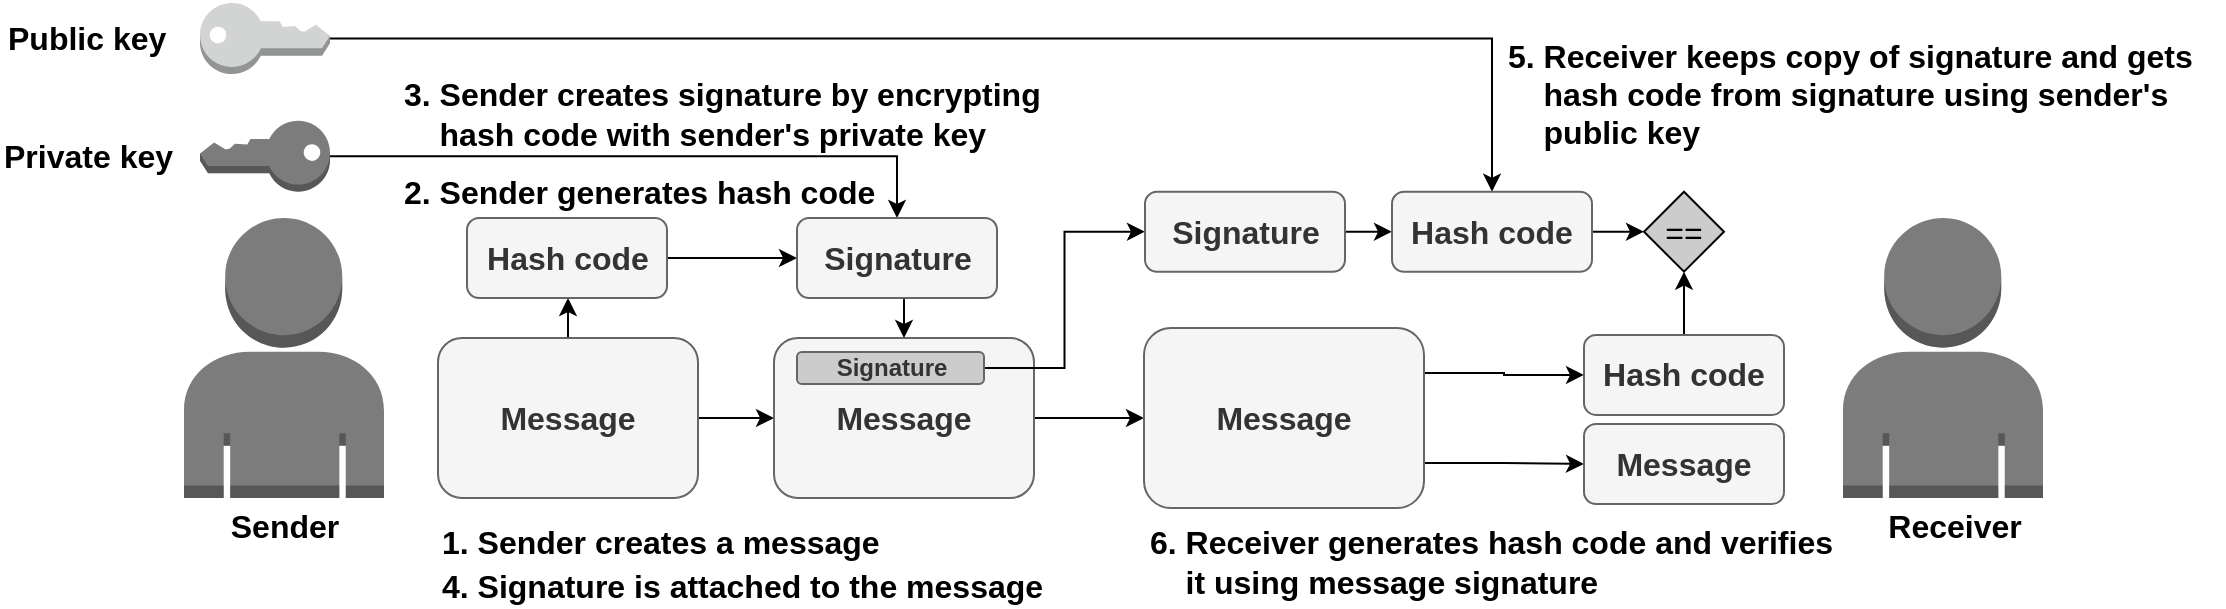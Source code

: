 <mxfile version="12.4.8" type="device"><diagram id="tUWvRJOU_WtrNTEaQdhY" name="Page-1"><mxGraphModel dx="1187" dy="643" grid="1" gridSize="10" guides="1" tooltips="1" connect="1" arrows="1" fold="1" page="1" pageScale="1" pageWidth="1169" pageHeight="827" math="0" shadow="0"><root><mxCell id="0"/><mxCell id="1" parent="0"/><mxCell id="sCGxmIzwHpby1qTB9AMo-19" value="Sender" style="text;html=1;align=center;verticalAlign=middle;resizable=0;points=[];;autosize=1;fontSize=16;fontStyle=1" parent="1" vertex="1"><mxGeometry x="135" y="374" width="70" height="20" as="geometry"/></mxCell><mxCell id="sCGxmIzwHpby1qTB9AMo-4" value="" style="outlineConnect=0;dashed=0;verticalLabelPosition=bottom;verticalAlign=top;align=center;html=1;shape=mxgraph.aws3.user;fillColor=#7D7C7C;gradientColor=none;aspect=fixed;" parent="1" vertex="1"><mxGeometry x="120" y="230" width="100" height="140" as="geometry"/></mxCell><mxCell id="TA3YIyAarYAZDmsDWuBm-1" value="Receiver" style="text;html=1;align=center;verticalAlign=middle;resizable=0;points=[];;autosize=1;fontSize=16;fontStyle=1" parent="1" vertex="1"><mxGeometry x="964.5" y="374" width="80" height="20" as="geometry"/></mxCell><mxCell id="TA3YIyAarYAZDmsDWuBm-2" value="" style="outlineConnect=0;dashed=0;verticalLabelPosition=bottom;verticalAlign=top;align=center;html=1;shape=mxgraph.aws3.user;fillColor=#7D7C7C;gradientColor=none;aspect=fixed;" parent="1" vertex="1"><mxGeometry x="949.5" y="230" width="100" height="140" as="geometry"/></mxCell><mxCell id="TA3YIyAarYAZDmsDWuBm-104" style="edgeStyle=orthogonalEdgeStyle;rounded=0;orthogonalLoop=1;jettySize=auto;html=1;exitX=1;exitY=0.5;exitDx=0;exitDy=0;exitPerimeter=0;entryX=0.5;entryY=0;entryDx=0;entryDy=0;fontSize=16;" parent="1" source="TA3YIyAarYAZDmsDWuBm-12" target="TA3YIyAarYAZDmsDWuBm-91" edge="1"><mxGeometry relative="1" as="geometry"><Array as="points"><mxPoint x="774" y="140"/></Array></mxGeometry></mxCell><mxCell id="TA3YIyAarYAZDmsDWuBm-12" value="" style="outlineConnect=0;dashed=0;verticalLabelPosition=bottom;verticalAlign=top;align=center;html=1;shape=mxgraph.aws3.add_on;fillColor=#D2D3D3;gradientColor=none;aspect=fixed;" parent="1" vertex="1"><mxGeometry x="128" y="122.47" width="65" height="35.53" as="geometry"/></mxCell><mxCell id="TA3YIyAarYAZDmsDWuBm-81" style="edgeStyle=orthogonalEdgeStyle;rounded=0;orthogonalLoop=1;jettySize=auto;html=1;exitX=0;exitY=0.5;exitDx=0;exitDy=0;exitPerimeter=0;entryX=0.5;entryY=0;entryDx=0;entryDy=0;fontSize=16;" parent="1" source="TA3YIyAarYAZDmsDWuBm-13" target="TA3YIyAarYAZDmsDWuBm-78" edge="1"><mxGeometry relative="1" as="geometry"/></mxCell><mxCell id="TA3YIyAarYAZDmsDWuBm-13" value="" style="outlineConnect=0;dashed=0;verticalLabelPosition=bottom;verticalAlign=top;align=center;html=1;shape=mxgraph.aws3.add_on;fillColor=#7D7C7C;gradientColor=none;aspect=fixed;direction=east;flipV=0;flipH=1;" parent="1" vertex="1"><mxGeometry x="128" y="181.32" width="65" height="35.53" as="geometry"/></mxCell><mxCell id="TA3YIyAarYAZDmsDWuBm-14" value="&lt;font style=&quot;font-size: 16px&quot;&gt;Private key&lt;/font&gt;" style="text;html=1;align=left;verticalAlign=middle;resizable=0;points=[];autosize=1;fontStyle=1" parent="1" vertex="1"><mxGeometry x="28" y="189.09" width="100" height="20" as="geometry"/></mxCell><mxCell id="TA3YIyAarYAZDmsDWuBm-15" value="&lt;font style=&quot;font-size: 16px&quot;&gt;Public key&lt;/font&gt;" style="text;html=1;align=left;verticalAlign=middle;resizable=0;points=[];autosize=1;fontStyle=1" parent="1" vertex="1"><mxGeometry x="30" y="130.24" width="90" height="20" as="geometry"/></mxCell><mxCell id="TA3YIyAarYAZDmsDWuBm-52" style="edgeStyle=orthogonalEdgeStyle;rounded=0;orthogonalLoop=1;jettySize=auto;html=1;entryX=0;entryY=0.5;entryDx=0;entryDy=0;fontSize=14;" parent="1" source="TA3YIyAarYAZDmsDWuBm-19" target="TA3YIyAarYAZDmsDWuBm-24" edge="1"><mxGeometry relative="1" as="geometry"/></mxCell><mxCell id="TA3YIyAarYAZDmsDWuBm-77" style="edgeStyle=orthogonalEdgeStyle;rounded=0;orthogonalLoop=1;jettySize=auto;html=1;exitX=0.5;exitY=0;exitDx=0;exitDy=0;fontSize=16;" parent="1" source="TA3YIyAarYAZDmsDWuBm-19" edge="1"><mxGeometry relative="1" as="geometry"><mxPoint x="312" y="270" as="targetPoint"/></mxGeometry></mxCell><mxCell id="TA3YIyAarYAZDmsDWuBm-19" value="Message" style="rounded=1;whiteSpace=wrap;html=1;fillColor=#f5f5f5;align=center;strokeColor=#666666;fontColor=#333333;fontSize=16;fontStyle=1" parent="1" vertex="1"><mxGeometry x="247" y="290" width="130" height="80" as="geometry"/></mxCell><mxCell id="TA3YIyAarYAZDmsDWuBm-42" style="edgeStyle=orthogonalEdgeStyle;rounded=0;orthogonalLoop=1;jettySize=auto;html=1;exitX=1;exitY=0.5;exitDx=0;exitDy=0;entryX=0;entryY=0.5;entryDx=0;entryDy=0;fontSize=14;" parent="1" source="TA3YIyAarYAZDmsDWuBm-24" target="TA3YIyAarYAZDmsDWuBm-40" edge="1"><mxGeometry relative="1" as="geometry"><Array as="points"><mxPoint x="589" y="330"/></Array></mxGeometry></mxCell><mxCell id="TA3YIyAarYAZDmsDWuBm-24" value="Message" style="rounded=1;whiteSpace=wrap;html=1;fillColor=#f5f5f5;align=center;strokeColor=#666666;fontColor=#333333;fontSize=16;fontStyle=1" parent="1" vertex="1"><mxGeometry x="415" y="290" width="130" height="80" as="geometry"/></mxCell><mxCell id="TA3YIyAarYAZDmsDWuBm-35" value="&lt;font style=&quot;font-size: 16px&quot;&gt;5. Receiver keeps copy of signature and gets&lt;br&gt;&amp;nbsp; &amp;nbsp; hash code from signature using sender's&lt;br&gt;&amp;nbsp; &amp;nbsp; public key&lt;/font&gt;" style="text;html=1;align=left;verticalAlign=middle;resizable=0;points=[];autosize=1;fontSize=16;fontStyle=1" parent="1" vertex="1"><mxGeometry x="780" y="138.0" width="360" height="60" as="geometry"/></mxCell><mxCell id="TA3YIyAarYAZDmsDWuBm-37" value="&lt;font style=&quot;font-size: 16px&quot;&gt;4. Signature is attached to the message&lt;br style=&quot;font-size: 16px&quot;&gt;&lt;/font&gt;" style="text;html=1;align=left;verticalAlign=middle;resizable=0;points=[];autosize=1;fontSize=16;fontStyle=1" parent="1" vertex="1"><mxGeometry x="247" y="404" width="320" height="20" as="geometry"/></mxCell><mxCell id="TA3YIyAarYAZDmsDWuBm-86" style="edgeStyle=orthogonalEdgeStyle;rounded=0;orthogonalLoop=1;jettySize=auto;html=1;exitX=1;exitY=0.75;exitDx=0;exitDy=0;entryX=0;entryY=0.5;entryDx=0;entryDy=0;fontSize=16;" parent="1" source="TA3YIyAarYAZDmsDWuBm-40" target="TA3YIyAarYAZDmsDWuBm-53" edge="1"><mxGeometry relative="1" as="geometry"/></mxCell><mxCell id="TA3YIyAarYAZDmsDWuBm-89" style="edgeStyle=orthogonalEdgeStyle;rounded=0;orthogonalLoop=1;jettySize=auto;html=1;exitX=1;exitY=0.25;exitDx=0;exitDy=0;entryX=0;entryY=0.5;entryDx=0;entryDy=0;fontSize=16;" parent="1" source="TA3YIyAarYAZDmsDWuBm-40" target="TA3YIyAarYAZDmsDWuBm-88" edge="1"><mxGeometry relative="1" as="geometry"/></mxCell><mxCell id="TA3YIyAarYAZDmsDWuBm-40" value="Message" style="rounded=1;whiteSpace=wrap;html=1;fillColor=#f5f5f5;align=center;strokeColor=#666666;fontColor=#333333;fontSize=16;fontStyle=1" parent="1" vertex="1"><mxGeometry x="600" y="285" width="140" height="90" as="geometry"/></mxCell><mxCell id="TA3YIyAarYAZDmsDWuBm-85" style="edgeStyle=orthogonalEdgeStyle;rounded=0;orthogonalLoop=1;jettySize=auto;html=1;exitX=1;exitY=0.5;exitDx=0;exitDy=0;entryX=0;entryY=0.5;entryDx=0;entryDy=0;fontSize=16;" parent="1" source="TA3YIyAarYAZDmsDWuBm-31" target="TA3YIyAarYAZDmsDWuBm-84" edge="1"><mxGeometry relative="1" as="geometry"/></mxCell><mxCell id="TA3YIyAarYAZDmsDWuBm-31" value="Signature" style="rounded=1;whiteSpace=wrap;html=1;fillColor=#CCCCCC;align=center;strokeColor=#666666;fontSize=12;fontStyle=1;fontColor=#333333;" parent="1" vertex="1"><mxGeometry x="426.5" y="297" width="93.5" height="16" as="geometry"/></mxCell><mxCell id="TA3YIyAarYAZDmsDWuBm-53" value="Message" style="rounded=1;whiteSpace=wrap;html=1;fillColor=#f5f5f5;align=center;strokeColor=#666666;fontColor=#333333;fontSize=16;fontStyle=1" parent="1" vertex="1"><mxGeometry x="820" y="333" width="100" height="40" as="geometry"/></mxCell><mxCell id="TA3YIyAarYAZDmsDWuBm-59" value="6. Receiver generates hash code and verifies&lt;br&gt;&amp;nbsp; &amp;nbsp; it using message signature" style="text;html=1;align=left;verticalAlign=middle;resizable=0;points=[];autosize=1;fontSize=16;fontStyle=1" parent="1" vertex="1"><mxGeometry x="600.5" y="382" width="360" height="40" as="geometry"/></mxCell><mxCell id="TA3YIyAarYAZDmsDWuBm-62" value="&lt;font style=&quot;font-size: 16px;&quot;&gt;1. Sender creates a message&lt;/font&gt;" style="text;html=1;align=left;verticalAlign=middle;resizable=0;points=[];autosize=1;fontSize=16;fontStyle=1" parent="1" vertex="1"><mxGeometry x="247" y="382" width="230" height="20" as="geometry"/></mxCell><mxCell id="TA3YIyAarYAZDmsDWuBm-64" value="&lt;font style=&quot;font-size: 16px&quot;&gt;2. Sender generates hash code&lt;/font&gt;" style="text;html=1;align=left;verticalAlign=middle;resizable=0;points=[];autosize=1;fontSize=16;fontStyle=1" parent="1" vertex="1"><mxGeometry x="228" y="207.09" width="250" height="20" as="geometry"/></mxCell><mxCell id="TA3YIyAarYAZDmsDWuBm-80" style="edgeStyle=orthogonalEdgeStyle;rounded=0;orthogonalLoop=1;jettySize=auto;html=1;exitX=1;exitY=0.5;exitDx=0;exitDy=0;fontSize=16;" parent="1" source="TA3YIyAarYAZDmsDWuBm-76" target="TA3YIyAarYAZDmsDWuBm-78" edge="1"><mxGeometry relative="1" as="geometry"/></mxCell><mxCell id="TA3YIyAarYAZDmsDWuBm-76" value="Hash code" style="rounded=1;whiteSpace=wrap;html=1;fillColor=#f5f5f5;align=center;strokeColor=#666666;fontColor=#333333;fontSize=16;fontStyle=1" parent="1" vertex="1"><mxGeometry x="261.5" y="230" width="100" height="40" as="geometry"/></mxCell><mxCell id="TA3YIyAarYAZDmsDWuBm-83" style="edgeStyle=orthogonalEdgeStyle;rounded=0;orthogonalLoop=1;jettySize=auto;html=1;exitX=0.5;exitY=1;exitDx=0;exitDy=0;entryX=0.5;entryY=0;entryDx=0;entryDy=0;fontSize=16;" parent="1" source="TA3YIyAarYAZDmsDWuBm-78" target="TA3YIyAarYAZDmsDWuBm-24" edge="1"><mxGeometry relative="1" as="geometry"/></mxCell><mxCell id="TA3YIyAarYAZDmsDWuBm-78" value="Signature" style="rounded=1;whiteSpace=wrap;html=1;fillColor=#f5f5f5;align=center;strokeColor=#666666;fontColor=#333333;fontSize=16;fontStyle=1" parent="1" vertex="1"><mxGeometry x="426.5" y="230" width="100" height="40" as="geometry"/></mxCell><mxCell id="TA3YIyAarYAZDmsDWuBm-92" style="edgeStyle=orthogonalEdgeStyle;rounded=0;orthogonalLoop=1;jettySize=auto;html=1;exitX=1;exitY=0.5;exitDx=0;exitDy=0;entryX=0;entryY=0.5;entryDx=0;entryDy=0;fontSize=16;" parent="1" source="TA3YIyAarYAZDmsDWuBm-84" target="TA3YIyAarYAZDmsDWuBm-91" edge="1"><mxGeometry relative="1" as="geometry"/></mxCell><mxCell id="TA3YIyAarYAZDmsDWuBm-84" value="Signature" style="rounded=1;whiteSpace=wrap;html=1;fillColor=#f5f5f5;align=center;strokeColor=#666666;fontColor=#333333;fontSize=16;fontStyle=1" parent="1" vertex="1"><mxGeometry x="600.5" y="216.85" width="100" height="40" as="geometry"/></mxCell><mxCell id="TA3YIyAarYAZDmsDWuBm-101" style="edgeStyle=orthogonalEdgeStyle;rounded=0;orthogonalLoop=1;jettySize=auto;html=1;exitX=0.5;exitY=0;exitDx=0;exitDy=0;entryX=0.5;entryY=1;entryDx=0;entryDy=0;fontSize=16;" parent="1" source="TA3YIyAarYAZDmsDWuBm-88" target="TA3YIyAarYAZDmsDWuBm-99" edge="1"><mxGeometry relative="1" as="geometry"/></mxCell><mxCell id="TA3YIyAarYAZDmsDWuBm-88" value="Hash code" style="rounded=1;whiteSpace=wrap;html=1;fillColor=#f5f5f5;align=center;strokeColor=#666666;fontColor=#333333;fontSize=16;fontStyle=1" parent="1" vertex="1"><mxGeometry x="820" y="288.46" width="100" height="40" as="geometry"/></mxCell><mxCell id="TA3YIyAarYAZDmsDWuBm-105" style="edgeStyle=orthogonalEdgeStyle;rounded=0;orthogonalLoop=1;jettySize=auto;html=1;exitX=1;exitY=0.5;exitDx=0;exitDy=0;entryX=0;entryY=0.5;entryDx=0;entryDy=0;fontSize=16;" parent="1" source="TA3YIyAarYAZDmsDWuBm-91" target="TA3YIyAarYAZDmsDWuBm-99" edge="1"><mxGeometry relative="1" as="geometry"/></mxCell><mxCell id="TA3YIyAarYAZDmsDWuBm-91" value="Hash code" style="rounded=1;whiteSpace=wrap;html=1;fillColor=#f5f5f5;align=center;strokeColor=#666666;fontColor=#333333;fontSize=16;fontStyle=1" parent="1" vertex="1"><mxGeometry x="724" y="216.85" width="100" height="40" as="geometry"/></mxCell><mxCell id="TA3YIyAarYAZDmsDWuBm-99" value="==" style="rhombus;whiteSpace=wrap;html=1;fillColor=#CCCCCC;fontSize=16;align=center;" parent="1" vertex="1"><mxGeometry x="850" y="216.85" width="40" height="40" as="geometry"/></mxCell><mxCell id="TA3YIyAarYAZDmsDWuBm-103" value="&lt;font style=&quot;font-size: 16px&quot;&gt;3. Sender creates signature by encrypting&lt;br&gt;&amp;nbsp; &amp;nbsp; hash code with sender's private key&lt;/font&gt;" style="text;html=1;align=left;verticalAlign=middle;resizable=0;points=[];autosize=1;fontSize=16;fontStyle=1" parent="1" vertex="1"><mxGeometry x="228" y="158" width="330" height="40" as="geometry"/></mxCell></root></mxGraphModel></diagram></mxfile>